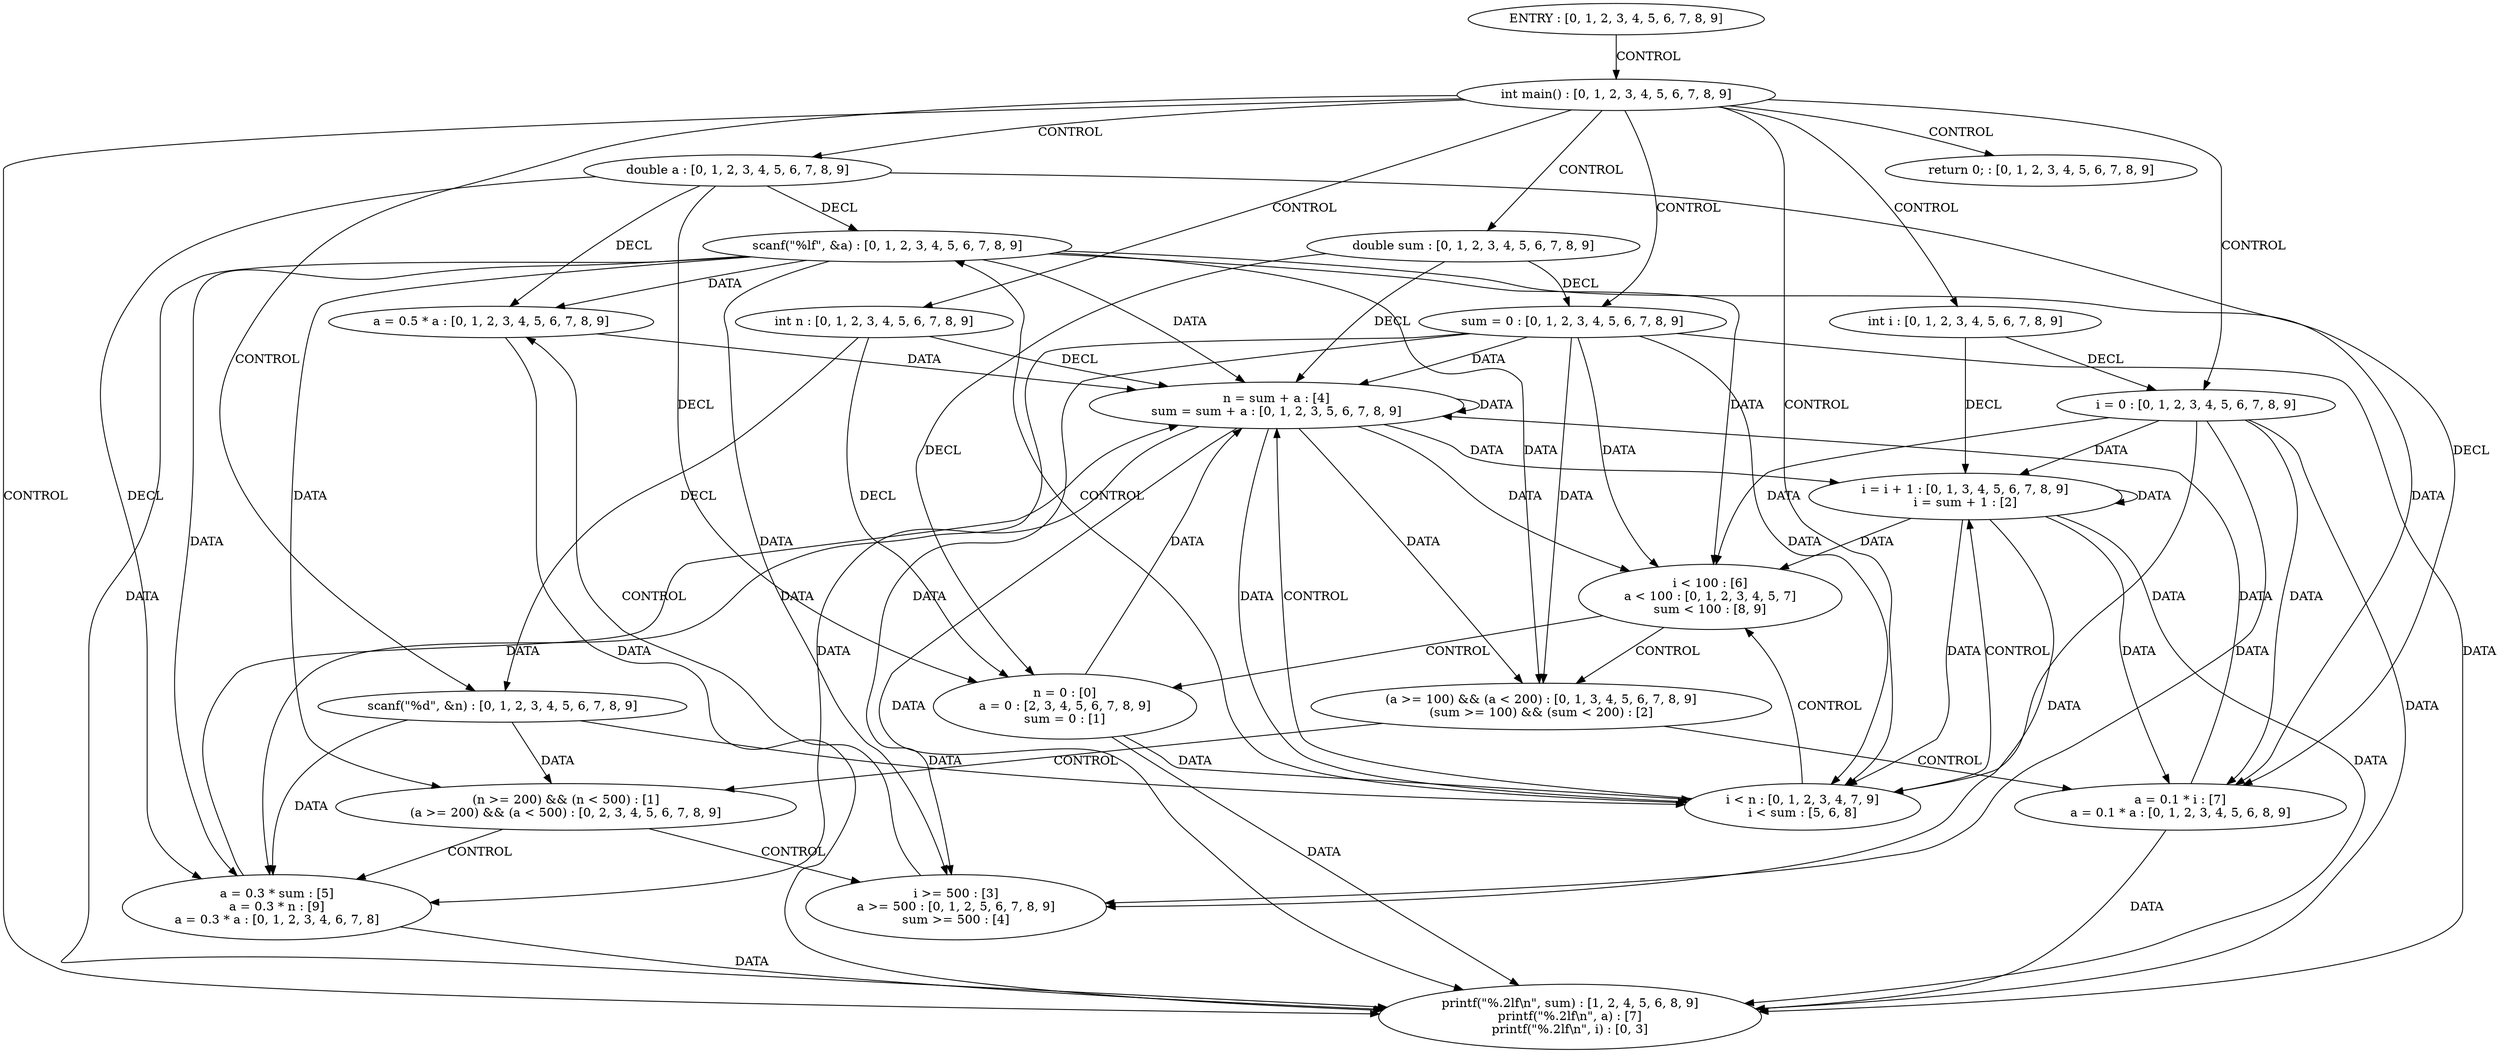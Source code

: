 digraph G {
  1 [ label="scanf(\"%lf\", &a) : [0, 1, 2, 3, 4, 5, 6, 7, 8, 9]
" ];
  2 [ label="scanf(\"%d\", &n) : [0, 1, 2, 3, 4, 5, 6, 7, 8, 9]
" ];
  3 [ label="printf(\"%.2lf\\n\", sum) : [1, 2, 4, 5, 6, 8, 9]
printf(\"%.2lf\\n\", a) : [7]
printf(\"%.2lf\\n\", i) : [0, 3]
" ];
  4 [ label="ENTRY : [0, 1, 2, 3, 4, 5, 6, 7, 8, 9]
" ];
  5 [ label="double a : [0, 1, 2, 3, 4, 5, 6, 7, 8, 9]
" ];
  6 [ label="double sum : [0, 1, 2, 3, 4, 5, 6, 7, 8, 9]
" ];
  7 [ label="int n : [0, 1, 2, 3, 4, 5, 6, 7, 8, 9]
" ];
  8 [ label="int i : [0, 1, 2, 3, 4, 5, 6, 7, 8, 9]
" ];
  9 [ label="a = 0.5 * a : [0, 1, 2, 3, 4, 5, 6, 7, 8, 9]
" ];
  10 [ label="n = 0 : [0]
a = 0 : [2, 3, 4, 5, 6, 7, 8, 9]
sum = 0 : [1]
" ];
  11 [ label="a = 0.1 * i : [7]
a = 0.1 * a : [0, 1, 2, 3, 4, 5, 6, 8, 9]
" ];
  12 [ label="i = i + 1 : [0, 1, 3, 4, 5, 6, 7, 8, 9]
i = sum + 1 : [2]
" ];
  13 [ label="sum = 0 : [0, 1, 2, 3, 4, 5, 6, 7, 8, 9]
" ];
  14 [ label="i = 0 : [0, 1, 2, 3, 4, 5, 6, 7, 8, 9]
" ];
  15 [ label="a = 0.3 * sum : [5]
a = 0.3 * n : [9]
a = 0.3 * a : [0, 1, 2, 3, 4, 6, 7, 8]
" ];
  16 [ label="n = sum + a : [4]
sum = sum + a : [0, 1, 2, 3, 5, 6, 7, 8, 9]
" ];
  17 [ label="i >= 500 : [3]
a >= 500 : [0, 1, 2, 5, 6, 7, 8, 9]
sum >= 500 : [4]
" ];
  18 [ label="(n >= 200) && (n < 500) : [1]
(a >= 200) && (a < 500) : [0, 2, 3, 4, 5, 6, 7, 8, 9]
" ];
  19 [ label="i < 100 : [6]
a < 100 : [0, 1, 2, 3, 4, 5, 7]
sum < 100 : [8, 9]
" ];
  20 [ label="return 0; : [0, 1, 2, 3, 4, 5, 6, 7, 8, 9]
" ];
  21 [ label="(a >= 100) && (a < 200) : [0, 1, 3, 4, 5, 6, 7, 8, 9]
(sum >= 100) && (sum < 200) : [2]
" ];
  22 [ label="int main() : [0, 1, 2, 3, 4, 5, 6, 7, 8, 9]
" ];
  23 [ label="i < n : [0, 1, 2, 3, 4, 7, 9]
i < sum : [5, 6, 8]
" ];
  4 -> 22 [ label="CONTROL" ];
  22 -> 8 [ label="CONTROL" ];
  22 -> 7 [ label="CONTROL" ];
  22 -> 5 [ label="CONTROL" ];
  22 -> 6 [ label="CONTROL" ];
  22 -> 13 [ label="CONTROL" ];
  22 -> 2 [ label="CONTROL" ];
  22 -> 14 [ label="CONTROL" ];
  22 -> 23 [ label="CONTROL" ];
  22 -> 3 [ label="CONTROL" ];
  22 -> 20 [ label="CONTROL" ];
  23 -> 1 [ label="CONTROL" ];
  23 -> 19 [ label="CONTROL" ];
  23 -> 16 [ label="CONTROL" ];
  23 -> 12 [ label="CONTROL" ];
  19 -> 10 [ label="CONTROL" ];
  19 -> 21 [ label="CONTROL" ];
  21 -> 11 [ label="CONTROL" ];
  21 -> 18 [ label="CONTROL" ];
  18 -> 15 [ label="CONTROL" ];
  18 -> 17 [ label="CONTROL" ];
  17 -> 9 [ label="CONTROL" ];
  13 -> 16 [ label="DATA" ];
  2 -> 23 [ label="DATA" ];
  14 -> 23 [ label="DATA" ];
  14 -> 17 [ label="DATA" ];
  14 -> 12 [ label="DATA" ];
  14 -> 3 [ label="DATA" ];
  1 -> 19 [ label="DATA" ];
  1 -> 21 [ label="DATA" ];
  1 -> 11 [ label="DATA" ];
  1 -> 18 [ label="DATA" ];
  1 -> 15 [ label="DATA" ];
  1 -> 9 [ label="DATA" ];
  1 -> 16 [ label="DATA" ];
  10 -> 16 [ label="DATA" ];
  11 -> 16 [ label="DATA" ];
  15 -> 16 [ label="DATA" ];
  9 -> 16 [ label="DATA" ];
  16 -> 16 [ label="DATA" ];
  12 -> 23 [ label="DATA" ];
  12 -> 17 [ label="DATA" ];
  12 -> 12 [ label="DATA" ];
  12 -> 3 [ label="DATA" ];
  8 -> 14 [ label="DECL" ];
  8 -> 12 [ label="DECL" ];
  7 -> 2 [ label="DECL" ];
  5 -> 15 [ label="DECL" ];
  5 -> 11 [ label="DECL" ];
  5 -> 1 [ label="DECL" ];
  5 -> 9 [ label="DECL" ];
  5 -> 10 [ label="DECL" ];
  6 -> 13 [ label="DECL" ];
  6 -> 16 [ label="DECL" ];
  13 -> 3 [ label="DATA" ];
  2 -> 18 [ label="DATA" ];
  1 -> 17 [ label="DATA" ];
  16 -> 3 [ label="DATA" ];
  6 -> 10 [ label="DECL" ];
  14 -> 11 [ label="DATA" ];
  1 -> 3 [ label="DATA" ];
  10 -> 3 [ label="DATA" ];
  11 -> 3 [ label="DATA" ];
  15 -> 3 [ label="DATA" ];
  9 -> 3 [ label="DATA" ];
  12 -> 11 [ label="DATA" ];
  10 -> 23 [ label="DATA" ];
  7 -> 10 [ label="DECL" ];
  13 -> 19 [ label="DATA" ];
  2 -> 15 [ label="DATA" ];
  16 -> 19 [ label="DATA" ];
  13 -> 23 [ label="DATA" ];
  16 -> 23 [ label="DATA" ];
  14 -> 19 [ label="DATA" ];
  12 -> 19 [ label="DATA" ];
  13 -> 21 [ label="DATA" ];
  16 -> 21 [ label="DATA" ];
  16 -> 12 [ label="DATA" ];
  13 -> 17 [ label="DATA" ];
  7 -> 16 [ label="DECL" ];
  13 -> 15 [ label="DATA" ];
  16 -> 15 [ label="DATA" ];
}
